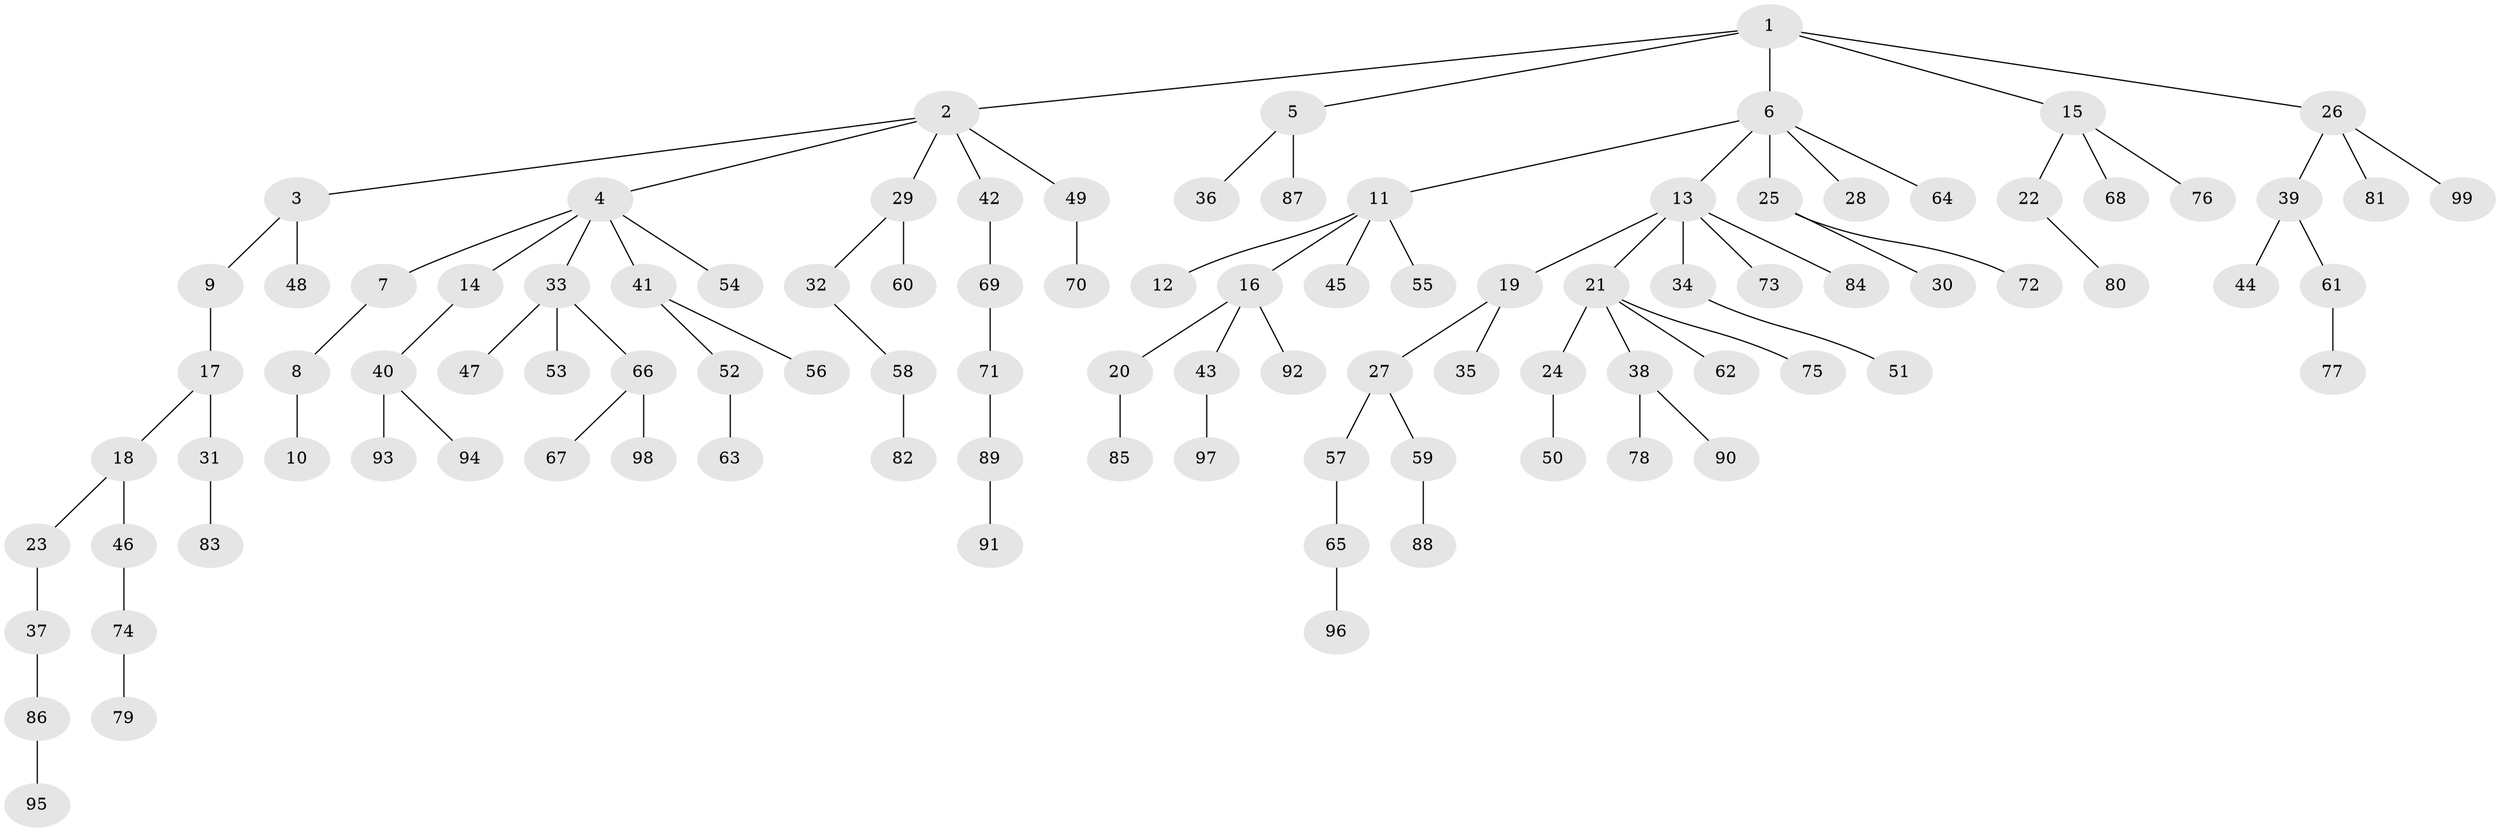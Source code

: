 // Generated by graph-tools (version 1.1) at 2025/02/03/09/25 03:02:31]
// undirected, 99 vertices, 98 edges
graph export_dot {
graph [start="1"]
  node [color=gray90,style=filled];
  1;
  2;
  3;
  4;
  5;
  6;
  7;
  8;
  9;
  10;
  11;
  12;
  13;
  14;
  15;
  16;
  17;
  18;
  19;
  20;
  21;
  22;
  23;
  24;
  25;
  26;
  27;
  28;
  29;
  30;
  31;
  32;
  33;
  34;
  35;
  36;
  37;
  38;
  39;
  40;
  41;
  42;
  43;
  44;
  45;
  46;
  47;
  48;
  49;
  50;
  51;
  52;
  53;
  54;
  55;
  56;
  57;
  58;
  59;
  60;
  61;
  62;
  63;
  64;
  65;
  66;
  67;
  68;
  69;
  70;
  71;
  72;
  73;
  74;
  75;
  76;
  77;
  78;
  79;
  80;
  81;
  82;
  83;
  84;
  85;
  86;
  87;
  88;
  89;
  90;
  91;
  92;
  93;
  94;
  95;
  96;
  97;
  98;
  99;
  1 -- 2;
  1 -- 5;
  1 -- 6;
  1 -- 15;
  1 -- 26;
  2 -- 3;
  2 -- 4;
  2 -- 29;
  2 -- 42;
  2 -- 49;
  3 -- 9;
  3 -- 48;
  4 -- 7;
  4 -- 14;
  4 -- 33;
  4 -- 41;
  4 -- 54;
  5 -- 36;
  5 -- 87;
  6 -- 11;
  6 -- 13;
  6 -- 25;
  6 -- 28;
  6 -- 64;
  7 -- 8;
  8 -- 10;
  9 -- 17;
  11 -- 12;
  11 -- 16;
  11 -- 45;
  11 -- 55;
  13 -- 19;
  13 -- 21;
  13 -- 34;
  13 -- 73;
  13 -- 84;
  14 -- 40;
  15 -- 22;
  15 -- 68;
  15 -- 76;
  16 -- 20;
  16 -- 43;
  16 -- 92;
  17 -- 18;
  17 -- 31;
  18 -- 23;
  18 -- 46;
  19 -- 27;
  19 -- 35;
  20 -- 85;
  21 -- 24;
  21 -- 38;
  21 -- 62;
  21 -- 75;
  22 -- 80;
  23 -- 37;
  24 -- 50;
  25 -- 30;
  25 -- 72;
  26 -- 39;
  26 -- 81;
  26 -- 99;
  27 -- 57;
  27 -- 59;
  29 -- 32;
  29 -- 60;
  31 -- 83;
  32 -- 58;
  33 -- 47;
  33 -- 53;
  33 -- 66;
  34 -- 51;
  37 -- 86;
  38 -- 78;
  38 -- 90;
  39 -- 44;
  39 -- 61;
  40 -- 93;
  40 -- 94;
  41 -- 52;
  41 -- 56;
  42 -- 69;
  43 -- 97;
  46 -- 74;
  49 -- 70;
  52 -- 63;
  57 -- 65;
  58 -- 82;
  59 -- 88;
  61 -- 77;
  65 -- 96;
  66 -- 67;
  66 -- 98;
  69 -- 71;
  71 -- 89;
  74 -- 79;
  86 -- 95;
  89 -- 91;
}
